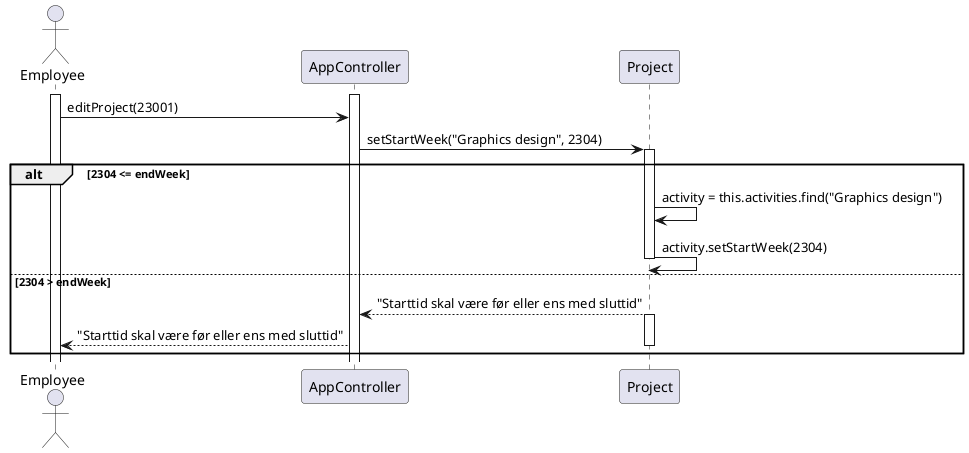 @startuml createActivityNoPLCase3
actor "Employee" as emp
participant AppController as app
participant Project as p

activate emp

activate app
emp -> app : editProject(23001)
app -> p : setStartWeek("Graphics design", 2304)
activate p
alt 2304 <= endWeek
p -> p : activity = this.activities.find("Graphics design")
p -> p : activity.setStartWeek(2304)
else 2304 > endWeek
deactivate p
p --> app : "Starttid skal være før eller ens med sluttid"
activate p
app --> emp : "Starttid skal være før eller ens med sluttid"
deactivate p
end
@enduml